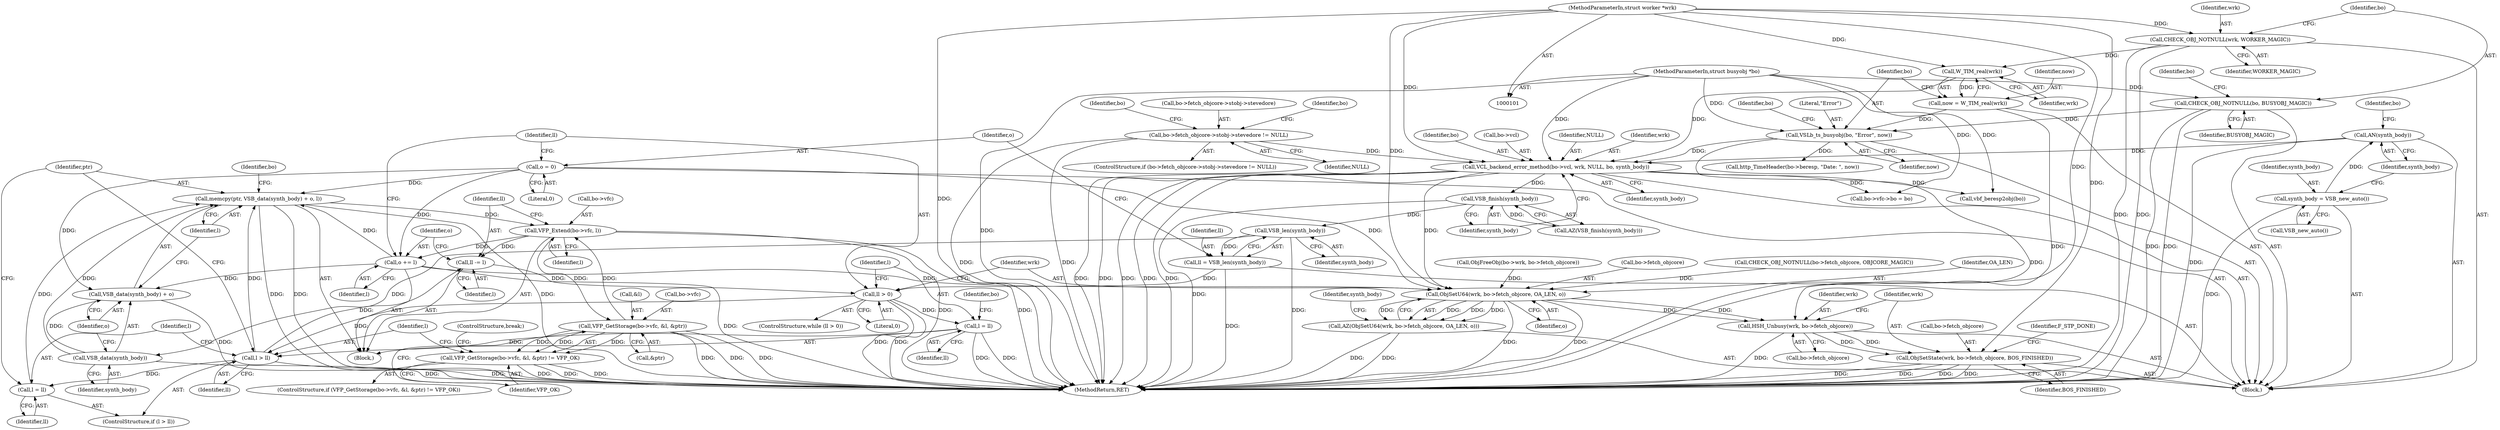 digraph "0_varnish-cache_176f8a075a963ffbfa56f1c460c15f6a1a6af5a7@API" {
"1000421" [label="(Call,memcpy(ptr, VSB_data(synth_body) + o, l))"];
"1000424" [label="(Call,VSB_data(synth_body))"];
"1000389" [label="(Call,VSB_len(synth_body))"];
"1000273" [label="(Call,VSB_finish(synth_body))"];
"1000264" [label="(Call,VCL_backend_error_method(bo->vcl, wrk, NULL, bo, synth_body))"];
"1000144" [label="(Call,W_TIM_real(wrk))"];
"1000111" [label="(Call,CHECK_OBJ_NOTNULL(wrk, WORKER_MAGIC))"];
"1000102" [label="(MethodParameterIn,struct worker *wrk)"];
"1000151" [label="(Call,bo->fetch_objcore->stobj->stevedore != NULL)"];
"1000146" [label="(Call,VSLb_ts_busyobj(bo, \"Error\", now))"];
"1000114" [label="(Call,CHECK_OBJ_NOTNULL(bo, BUSYOBJ_MAGIC))"];
"1000103" [label="(MethodParameterIn,struct busyobj *bo)"];
"1000142" [label="(Call,now = W_TIM_real(wrk))"];
"1000262" [label="(Call,AN(synth_body))"];
"1000259" [label="(Call,synth_body = VSB_new_auto())"];
"1000436" [label="(Call,o += l)"];
"1000428" [label="(Call,VFP_Extend(bo->vfc, l))"];
"1000404" [label="(Call,VFP_GetStorage(bo->vfc, &l, &ptr))"];
"1000421" [label="(Call,memcpy(ptr, VSB_data(synth_body) + o, l))"];
"1000391" [label="(Call,o = 0)"];
"1000415" [label="(Call,l > ll)"];
"1000399" [label="(Call,l = ll)"];
"1000395" [label="(Call,ll > 0)"];
"1000433" [label="(Call,ll -= l)"];
"1000387" [label="(Call,ll = VSB_len(synth_body))"];
"1000418" [label="(Call,l = ll)"];
"1000403" [label="(Call,VFP_GetStorage(bo->vfc, &l, &ptr) != VFP_OK)"];
"1000423" [label="(Call,VSB_data(synth_body) + o)"];
"1000440" [label="(Call,ObjSetU64(wrk, bo->fetch_objcore, OA_LEN, o))"];
"1000439" [label="(Call,AZ(ObjSetU64(wrk, bo->fetch_objcore, OA_LEN, o)))"];
"1000450" [label="(Call,HSH_Unbusy(wrk, bo->fetch_objcore))"];
"1000455" [label="(Call,ObjSetState(wrk, bo->fetch_objcore, BOS_FINISHED))"];
"1000400" [label="(Identifier,l)"];
"1000438" [label="(Identifier,l)"];
"1000388" [label="(Identifier,ll)"];
"1000420" [label="(Identifier,ll)"];
"1000463" [label="(MethodReturn,RET)"];
"1000416" [label="(Identifier,l)"];
"1000264" [label="(Call,VCL_backend_error_method(bo->vcl, wrk, NULL, bo, synth_body))"];
"1000406" [label="(Identifier,bo)"];
"1000399" [label="(Call,l = ll)"];
"1000417" [label="(Identifier,ll)"];
"1000272" [label="(Call,AZ(VSB_finish(synth_body)))"];
"1000442" [label="(Call,bo->fetch_objcore)"];
"1000428" [label="(Call,VFP_Extend(bo->vfc, l))"];
"1000405" [label="(Call,bo->vfc)"];
"1000432" [label="(Identifier,l)"];
"1000260" [label="(Identifier,synth_body)"];
"1000456" [label="(Identifier,wrk)"];
"1000450" [label="(Call,HSH_Unbusy(wrk, bo->fetch_objcore))"];
"1000268" [label="(Identifier,wrk)"];
"1000434" [label="(Identifier,ll)"];
"1000426" [label="(Identifier,o)"];
"1000404" [label="(Call,VFP_GetStorage(bo->vfc, &l, &ptr))"];
"1000270" [label="(Identifier,bo)"];
"1000185" [label="(Call,http_TimeHeader(bo->beresp, \"Date: \", now))"];
"1000423" [label="(Call,VSB_data(synth_body) + o)"];
"1000460" [label="(Identifier,BOS_FINISHED)"];
"1000116" [label="(Identifier,BUSYOBJ_MAGIC)"];
"1000265" [label="(Call,bo->vcl)"];
"1000152" [label="(Call,bo->fetch_objcore->stobj->stevedore)"];
"1000424" [label="(Call,VSB_data(synth_body))"];
"1000115" [label="(Identifier,bo)"];
"1000433" [label="(Call,ll -= l)"];
"1000119" [label="(Identifier,bo)"];
"1000429" [label="(Call,bo->vfc)"];
"1000159" [label="(Identifier,NULL)"];
"1000439" [label="(Call,AZ(ObjSetU64(wrk, bo->fetch_objcore, OA_LEN, o)))"];
"1000261" [label="(Call,VSB_new_auto())"];
"1000162" [label="(Identifier,bo)"];
"1000418" [label="(Call,l = ll)"];
"1000415" [label="(Call,l > ll)"];
"1000392" [label="(Identifier,o)"];
"1000419" [label="(Identifier,l)"];
"1000144" [label="(Call,W_TIM_real(wrk))"];
"1000410" [label="(Call,&ptr)"];
"1000259" [label="(Call,synth_body = VSB_new_auto())"];
"1000117" [label="(Call,CHECK_OBJ_NOTNULL(bo->fetch_objcore, OBJCORE_MAGIC))"];
"1000387" [label="(Call,ll = VSB_len(synth_body))"];
"1000446" [label="(Identifier,o)"];
"1000437" [label="(Identifier,o)"];
"1000148" [label="(Literal,\"Error\")"];
"1000102" [label="(MethodParameterIn,struct worker *wrk)"];
"1000412" [label="(Identifier,VFP_OK)"];
"1000396" [label="(Identifier,ll)"];
"1000427" [label="(Identifier,l)"];
"1000393" [label="(Literal,0)"];
"1000451" [label="(Identifier,wrk)"];
"1000104" [label="(Block,)"];
"1000151" [label="(Call,bo->fetch_objcore->stobj->stevedore != NULL)"];
"1000169" [label="(Identifier,bo)"];
"1000263" [label="(Identifier,synth_body)"];
"1000143" [label="(Identifier,now)"];
"1000452" [label="(Call,bo->fetch_objcore)"];
"1000440" [label="(Call,ObjSetU64(wrk, bo->fetch_objcore, OA_LEN, o))"];
"1000455" [label="(Call,ObjSetState(wrk, bo->fetch_objcore, BOS_FINISHED))"];
"1000114" [label="(Call,CHECK_OBJ_NOTNULL(bo, BUSYOBJ_MAGIC))"];
"1000435" [label="(Identifier,l)"];
"1000155" [label="(Identifier,bo)"];
"1000142" [label="(Call,now = W_TIM_real(wrk))"];
"1000269" [label="(Identifier,NULL)"];
"1000266" [label="(Identifier,bo)"];
"1000441" [label="(Identifier,wrk)"];
"1000146" [label="(Call,VSLb_ts_busyobj(bo, \"Error\", now))"];
"1000112" [label="(Identifier,wrk)"];
"1000271" [label="(Identifier,synth_body)"];
"1000149" [label="(Identifier,now)"];
"1000445" [label="(Identifier,OA_LEN)"];
"1000401" [label="(Identifier,ll)"];
"1000147" [label="(Identifier,bo)"];
"1000394" [label="(ControlStructure,while (ll > 0))"];
"1000449" [label="(Identifier,synth_body)"];
"1000391" [label="(Call,o = 0)"];
"1000262" [label="(Call,AN(synth_body))"];
"1000414" [label="(ControlStructure,if (l > ll))"];
"1000372" [label="(Call,vbf_beresp2obj(bo))"];
"1000150" [label="(ControlStructure,if (bo->fetch_objcore->stobj->stevedore != NULL))"];
"1000436" [label="(Call,o += l)"];
"1000389" [label="(Call,VSB_len(synth_body))"];
"1000390" [label="(Identifier,synth_body)"];
"1000145" [label="(Identifier,wrk)"];
"1000408" [label="(Call,&l)"];
"1000395" [label="(Call,ll > 0)"];
"1000397" [label="(Literal,0)"];
"1000457" [label="(Call,bo->fetch_objcore)"];
"1000402" [label="(ControlStructure,if (VFP_GetStorage(bo->vfc, &l, &ptr) != VFP_OK))"];
"1000328" [label="(Call,bo->vfc->bo = bo)"];
"1000413" [label="(ControlStructure,break;)"];
"1000103" [label="(MethodParameterIn,struct busyobj *bo)"];
"1000273" [label="(Call,VSB_finish(synth_body))"];
"1000111" [label="(Call,CHECK_OBJ_NOTNULL(wrk, WORKER_MAGIC))"];
"1000425" [label="(Identifier,synth_body)"];
"1000113" [label="(Identifier,WORKER_MAGIC)"];
"1000430" [label="(Identifier,bo)"];
"1000421" [label="(Call,memcpy(ptr, VSB_data(synth_body) + o, l))"];
"1000398" [label="(Block,)"];
"1000422" [label="(Identifier,ptr)"];
"1000160" [label="(Call,ObjFreeObj(bo->wrk, bo->fetch_objcore))"];
"1000462" [label="(Identifier,F_STP_DONE)"];
"1000403" [label="(Call,VFP_GetStorage(bo->vfc, &l, &ptr) != VFP_OK)"];
"1000274" [label="(Identifier,synth_body)"];
"1000421" -> "1000398"  [label="AST: "];
"1000421" -> "1000427"  [label="CFG: "];
"1000422" -> "1000421"  [label="AST: "];
"1000423" -> "1000421"  [label="AST: "];
"1000427" -> "1000421"  [label="AST: "];
"1000430" -> "1000421"  [label="CFG: "];
"1000421" -> "1000463"  [label="DDG: "];
"1000421" -> "1000463"  [label="DDG: "];
"1000421" -> "1000463"  [label="DDG: "];
"1000424" -> "1000421"  [label="DDG: "];
"1000436" -> "1000421"  [label="DDG: "];
"1000391" -> "1000421"  [label="DDG: "];
"1000415" -> "1000421"  [label="DDG: "];
"1000418" -> "1000421"  [label="DDG: "];
"1000421" -> "1000428"  [label="DDG: "];
"1000424" -> "1000423"  [label="AST: "];
"1000424" -> "1000425"  [label="CFG: "];
"1000425" -> "1000424"  [label="AST: "];
"1000426" -> "1000424"  [label="CFG: "];
"1000424" -> "1000463"  [label="DDG: "];
"1000424" -> "1000423"  [label="DDG: "];
"1000389" -> "1000424"  [label="DDG: "];
"1000389" -> "1000387"  [label="AST: "];
"1000389" -> "1000390"  [label="CFG: "];
"1000390" -> "1000389"  [label="AST: "];
"1000387" -> "1000389"  [label="CFG: "];
"1000389" -> "1000463"  [label="DDG: "];
"1000389" -> "1000387"  [label="DDG: "];
"1000273" -> "1000389"  [label="DDG: "];
"1000273" -> "1000272"  [label="AST: "];
"1000273" -> "1000274"  [label="CFG: "];
"1000274" -> "1000273"  [label="AST: "];
"1000272" -> "1000273"  [label="CFG: "];
"1000273" -> "1000463"  [label="DDG: "];
"1000273" -> "1000272"  [label="DDG: "];
"1000264" -> "1000273"  [label="DDG: "];
"1000264" -> "1000104"  [label="AST: "];
"1000264" -> "1000271"  [label="CFG: "];
"1000265" -> "1000264"  [label="AST: "];
"1000268" -> "1000264"  [label="AST: "];
"1000269" -> "1000264"  [label="AST: "];
"1000270" -> "1000264"  [label="AST: "];
"1000271" -> "1000264"  [label="AST: "];
"1000274" -> "1000264"  [label="CFG: "];
"1000264" -> "1000463"  [label="DDG: "];
"1000264" -> "1000463"  [label="DDG: "];
"1000264" -> "1000463"  [label="DDG: "];
"1000264" -> "1000463"  [label="DDG: "];
"1000264" -> "1000463"  [label="DDG: "];
"1000144" -> "1000264"  [label="DDG: "];
"1000102" -> "1000264"  [label="DDG: "];
"1000151" -> "1000264"  [label="DDG: "];
"1000146" -> "1000264"  [label="DDG: "];
"1000103" -> "1000264"  [label="DDG: "];
"1000262" -> "1000264"  [label="DDG: "];
"1000264" -> "1000328"  [label="DDG: "];
"1000264" -> "1000372"  [label="DDG: "];
"1000264" -> "1000440"  [label="DDG: "];
"1000144" -> "1000142"  [label="AST: "];
"1000144" -> "1000145"  [label="CFG: "];
"1000145" -> "1000144"  [label="AST: "];
"1000142" -> "1000144"  [label="CFG: "];
"1000144" -> "1000142"  [label="DDG: "];
"1000111" -> "1000144"  [label="DDG: "];
"1000102" -> "1000144"  [label="DDG: "];
"1000111" -> "1000104"  [label="AST: "];
"1000111" -> "1000113"  [label="CFG: "];
"1000112" -> "1000111"  [label="AST: "];
"1000113" -> "1000111"  [label="AST: "];
"1000115" -> "1000111"  [label="CFG: "];
"1000111" -> "1000463"  [label="DDG: "];
"1000111" -> "1000463"  [label="DDG: "];
"1000102" -> "1000111"  [label="DDG: "];
"1000102" -> "1000101"  [label="AST: "];
"1000102" -> "1000463"  [label="DDG: "];
"1000102" -> "1000440"  [label="DDG: "];
"1000102" -> "1000450"  [label="DDG: "];
"1000102" -> "1000455"  [label="DDG: "];
"1000151" -> "1000150"  [label="AST: "];
"1000151" -> "1000159"  [label="CFG: "];
"1000152" -> "1000151"  [label="AST: "];
"1000159" -> "1000151"  [label="AST: "];
"1000162" -> "1000151"  [label="CFG: "];
"1000169" -> "1000151"  [label="CFG: "];
"1000151" -> "1000463"  [label="DDG: "];
"1000151" -> "1000463"  [label="DDG: "];
"1000146" -> "1000104"  [label="AST: "];
"1000146" -> "1000149"  [label="CFG: "];
"1000147" -> "1000146"  [label="AST: "];
"1000148" -> "1000146"  [label="AST: "];
"1000149" -> "1000146"  [label="AST: "];
"1000155" -> "1000146"  [label="CFG: "];
"1000146" -> "1000463"  [label="DDG: "];
"1000114" -> "1000146"  [label="DDG: "];
"1000103" -> "1000146"  [label="DDG: "];
"1000142" -> "1000146"  [label="DDG: "];
"1000146" -> "1000185"  [label="DDG: "];
"1000114" -> "1000104"  [label="AST: "];
"1000114" -> "1000116"  [label="CFG: "];
"1000115" -> "1000114"  [label="AST: "];
"1000116" -> "1000114"  [label="AST: "];
"1000119" -> "1000114"  [label="CFG: "];
"1000114" -> "1000463"  [label="DDG: "];
"1000114" -> "1000463"  [label="DDG: "];
"1000103" -> "1000114"  [label="DDG: "];
"1000103" -> "1000101"  [label="AST: "];
"1000103" -> "1000463"  [label="DDG: "];
"1000103" -> "1000328"  [label="DDG: "];
"1000103" -> "1000372"  [label="DDG: "];
"1000142" -> "1000104"  [label="AST: "];
"1000143" -> "1000142"  [label="AST: "];
"1000147" -> "1000142"  [label="CFG: "];
"1000142" -> "1000463"  [label="DDG: "];
"1000262" -> "1000104"  [label="AST: "];
"1000262" -> "1000263"  [label="CFG: "];
"1000263" -> "1000262"  [label="AST: "];
"1000266" -> "1000262"  [label="CFG: "];
"1000262" -> "1000463"  [label="DDG: "];
"1000259" -> "1000262"  [label="DDG: "];
"1000259" -> "1000104"  [label="AST: "];
"1000259" -> "1000261"  [label="CFG: "];
"1000260" -> "1000259"  [label="AST: "];
"1000261" -> "1000259"  [label="AST: "];
"1000263" -> "1000259"  [label="CFG: "];
"1000259" -> "1000463"  [label="DDG: "];
"1000436" -> "1000398"  [label="AST: "];
"1000436" -> "1000438"  [label="CFG: "];
"1000437" -> "1000436"  [label="AST: "];
"1000438" -> "1000436"  [label="AST: "];
"1000396" -> "1000436"  [label="CFG: "];
"1000436" -> "1000463"  [label="DDG: "];
"1000436" -> "1000423"  [label="DDG: "];
"1000428" -> "1000436"  [label="DDG: "];
"1000391" -> "1000436"  [label="DDG: "];
"1000436" -> "1000440"  [label="DDG: "];
"1000428" -> "1000398"  [label="AST: "];
"1000428" -> "1000432"  [label="CFG: "];
"1000429" -> "1000428"  [label="AST: "];
"1000432" -> "1000428"  [label="AST: "];
"1000434" -> "1000428"  [label="CFG: "];
"1000428" -> "1000463"  [label="DDG: "];
"1000428" -> "1000463"  [label="DDG: "];
"1000428" -> "1000404"  [label="DDG: "];
"1000404" -> "1000428"  [label="DDG: "];
"1000428" -> "1000433"  [label="DDG: "];
"1000404" -> "1000403"  [label="AST: "];
"1000404" -> "1000410"  [label="CFG: "];
"1000405" -> "1000404"  [label="AST: "];
"1000408" -> "1000404"  [label="AST: "];
"1000410" -> "1000404"  [label="AST: "];
"1000412" -> "1000404"  [label="CFG: "];
"1000404" -> "1000463"  [label="DDG: "];
"1000404" -> "1000463"  [label="DDG: "];
"1000404" -> "1000463"  [label="DDG: "];
"1000404" -> "1000403"  [label="DDG: "];
"1000404" -> "1000403"  [label="DDG: "];
"1000404" -> "1000403"  [label="DDG: "];
"1000391" -> "1000104"  [label="AST: "];
"1000391" -> "1000393"  [label="CFG: "];
"1000392" -> "1000391"  [label="AST: "];
"1000393" -> "1000391"  [label="AST: "];
"1000396" -> "1000391"  [label="CFG: "];
"1000391" -> "1000423"  [label="DDG: "];
"1000391" -> "1000440"  [label="DDG: "];
"1000415" -> "1000414"  [label="AST: "];
"1000415" -> "1000417"  [label="CFG: "];
"1000416" -> "1000415"  [label="AST: "];
"1000417" -> "1000415"  [label="AST: "];
"1000419" -> "1000415"  [label="CFG: "];
"1000422" -> "1000415"  [label="CFG: "];
"1000415" -> "1000463"  [label="DDG: "];
"1000399" -> "1000415"  [label="DDG: "];
"1000395" -> "1000415"  [label="DDG: "];
"1000415" -> "1000418"  [label="DDG: "];
"1000415" -> "1000433"  [label="DDG: "];
"1000399" -> "1000398"  [label="AST: "];
"1000399" -> "1000401"  [label="CFG: "];
"1000400" -> "1000399"  [label="AST: "];
"1000401" -> "1000399"  [label="AST: "];
"1000406" -> "1000399"  [label="CFG: "];
"1000399" -> "1000463"  [label="DDG: "];
"1000399" -> "1000463"  [label="DDG: "];
"1000395" -> "1000399"  [label="DDG: "];
"1000395" -> "1000394"  [label="AST: "];
"1000395" -> "1000397"  [label="CFG: "];
"1000396" -> "1000395"  [label="AST: "];
"1000397" -> "1000395"  [label="AST: "];
"1000400" -> "1000395"  [label="CFG: "];
"1000441" -> "1000395"  [label="CFG: "];
"1000395" -> "1000463"  [label="DDG: "];
"1000395" -> "1000463"  [label="DDG: "];
"1000433" -> "1000395"  [label="DDG: "];
"1000387" -> "1000395"  [label="DDG: "];
"1000433" -> "1000398"  [label="AST: "];
"1000433" -> "1000435"  [label="CFG: "];
"1000434" -> "1000433"  [label="AST: "];
"1000435" -> "1000433"  [label="AST: "];
"1000437" -> "1000433"  [label="CFG: "];
"1000387" -> "1000104"  [label="AST: "];
"1000388" -> "1000387"  [label="AST: "];
"1000392" -> "1000387"  [label="CFG: "];
"1000387" -> "1000463"  [label="DDG: "];
"1000418" -> "1000414"  [label="AST: "];
"1000418" -> "1000420"  [label="CFG: "];
"1000419" -> "1000418"  [label="AST: "];
"1000420" -> "1000418"  [label="AST: "];
"1000422" -> "1000418"  [label="CFG: "];
"1000403" -> "1000402"  [label="AST: "];
"1000403" -> "1000412"  [label="CFG: "];
"1000412" -> "1000403"  [label="AST: "];
"1000413" -> "1000403"  [label="CFG: "];
"1000416" -> "1000403"  [label="CFG: "];
"1000403" -> "1000463"  [label="DDG: "];
"1000403" -> "1000463"  [label="DDG: "];
"1000403" -> "1000463"  [label="DDG: "];
"1000423" -> "1000426"  [label="CFG: "];
"1000426" -> "1000423"  [label="AST: "];
"1000427" -> "1000423"  [label="CFG: "];
"1000423" -> "1000463"  [label="DDG: "];
"1000440" -> "1000439"  [label="AST: "];
"1000440" -> "1000446"  [label="CFG: "];
"1000441" -> "1000440"  [label="AST: "];
"1000442" -> "1000440"  [label="AST: "];
"1000445" -> "1000440"  [label="AST: "];
"1000446" -> "1000440"  [label="AST: "];
"1000439" -> "1000440"  [label="CFG: "];
"1000440" -> "1000463"  [label="DDG: "];
"1000440" -> "1000463"  [label="DDG: "];
"1000440" -> "1000439"  [label="DDG: "];
"1000440" -> "1000439"  [label="DDG: "];
"1000440" -> "1000439"  [label="DDG: "];
"1000440" -> "1000439"  [label="DDG: "];
"1000160" -> "1000440"  [label="DDG: "];
"1000117" -> "1000440"  [label="DDG: "];
"1000440" -> "1000450"  [label="DDG: "];
"1000440" -> "1000450"  [label="DDG: "];
"1000439" -> "1000104"  [label="AST: "];
"1000449" -> "1000439"  [label="CFG: "];
"1000439" -> "1000463"  [label="DDG: "];
"1000439" -> "1000463"  [label="DDG: "];
"1000450" -> "1000104"  [label="AST: "];
"1000450" -> "1000452"  [label="CFG: "];
"1000451" -> "1000450"  [label="AST: "];
"1000452" -> "1000450"  [label="AST: "];
"1000456" -> "1000450"  [label="CFG: "];
"1000450" -> "1000463"  [label="DDG: "];
"1000450" -> "1000455"  [label="DDG: "];
"1000450" -> "1000455"  [label="DDG: "];
"1000455" -> "1000104"  [label="AST: "];
"1000455" -> "1000460"  [label="CFG: "];
"1000456" -> "1000455"  [label="AST: "];
"1000457" -> "1000455"  [label="AST: "];
"1000460" -> "1000455"  [label="AST: "];
"1000462" -> "1000455"  [label="CFG: "];
"1000455" -> "1000463"  [label="DDG: "];
"1000455" -> "1000463"  [label="DDG: "];
"1000455" -> "1000463"  [label="DDG: "];
"1000455" -> "1000463"  [label="DDG: "];
}

